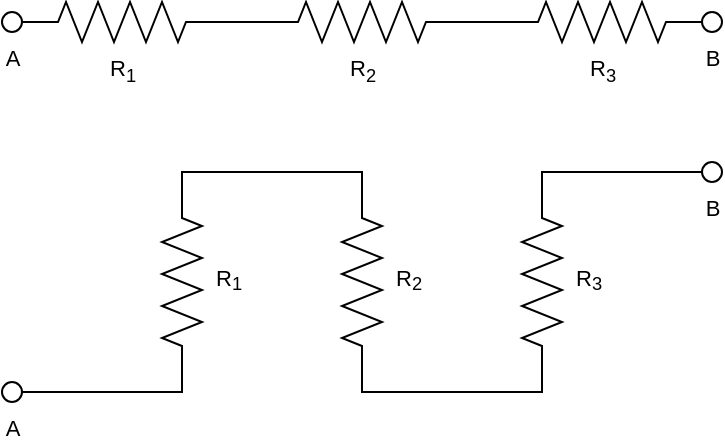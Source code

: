 <mxfile version="28.2.0">
  <diagram name="Page-1" id="PuLOtIR65A3qIiVa_A3N">
    <mxGraphModel dx="672" dy="817" grid="1" gridSize="10" guides="1" tooltips="1" connect="1" arrows="1" fold="1" page="1" pageScale="1" pageWidth="827" pageHeight="1169" math="0" shadow="0">
      <root>
        <mxCell id="0" />
        <mxCell id="1" parent="0" />
        <mxCell id="uKpBhoUJDOv9A9Jneebp-5" value="" style="edgeStyle=none;shape=connector;rounded=0;orthogonalLoop=1;jettySize=auto;html=1;strokeColor=default;align=center;verticalAlign=middle;fontFamily=Helvetica;fontSize=11;fontColor=default;labelBackgroundColor=default;endArrow=none;endFill=0;" parent="1" source="uKpBhoUJDOv9A9Jneebp-3" target="uKpBhoUJDOv9A9Jneebp-4" edge="1">
          <mxGeometry relative="1" as="geometry" />
        </mxCell>
        <mxCell id="uKpBhoUJDOv9A9Jneebp-3" value="R&lt;sub&gt;1&lt;/sub&gt;" style="pointerEvents=1;verticalLabelPosition=bottom;shadow=0;dashed=0;align=center;html=1;verticalAlign=top;shape=mxgraph.electrical.resistors.resistor_2;fontFamily=Helvetica;fontSize=11;fontColor=default;labelBackgroundColor=default;" parent="1" vertex="1">
          <mxGeometry x="120" y="150" width="100" height="20" as="geometry" />
        </mxCell>
        <mxCell id="uKpBhoUJDOv9A9Jneebp-7" value="" style="edgeStyle=none;shape=connector;rounded=0;orthogonalLoop=1;jettySize=auto;html=1;strokeColor=default;align=center;verticalAlign=middle;fontFamily=Helvetica;fontSize=11;fontColor=default;labelBackgroundColor=default;endArrow=none;endFill=0;" parent="1" source="uKpBhoUJDOv9A9Jneebp-4" target="uKpBhoUJDOv9A9Jneebp-6" edge="1">
          <mxGeometry relative="1" as="geometry" />
        </mxCell>
        <mxCell id="uKpBhoUJDOv9A9Jneebp-4" value="R&lt;sub&gt;2&lt;/sub&gt;" style="pointerEvents=1;verticalLabelPosition=bottom;shadow=0;dashed=0;align=center;html=1;verticalAlign=top;shape=mxgraph.electrical.resistors.resistor_2;fontFamily=Helvetica;fontSize=11;fontColor=default;labelBackgroundColor=default;" parent="1" vertex="1">
          <mxGeometry x="240" y="150" width="100" height="20" as="geometry" />
        </mxCell>
        <mxCell id="uKpBhoUJDOv9A9Jneebp-6" value="R&lt;sub&gt;3&lt;/sub&gt;" style="pointerEvents=1;verticalLabelPosition=bottom;shadow=0;dashed=0;align=center;html=1;verticalAlign=top;shape=mxgraph.electrical.resistors.resistor_2;fontFamily=Helvetica;fontSize=11;fontColor=default;labelBackgroundColor=default;" parent="1" vertex="1">
          <mxGeometry x="360" y="150" width="100" height="20" as="geometry" />
        </mxCell>
        <mxCell id="uKpBhoUJDOv9A9Jneebp-8" value="A" style="verticalLabelPosition=bottom;shadow=0;dashed=0;align=center;html=1;verticalAlign=top;strokeWidth=1;shape=ellipse;fontFamily=Helvetica;fontSize=11;fontColor=default;labelBackgroundColor=default;" parent="1" vertex="1">
          <mxGeometry x="110" y="155" width="10" height="10" as="geometry" />
        </mxCell>
        <mxCell id="uKpBhoUJDOv9A9Jneebp-9" value="B" style="verticalLabelPosition=bottom;shadow=0;dashed=0;align=center;html=1;verticalAlign=top;strokeWidth=1;shape=ellipse;fontFamily=Helvetica;fontSize=11;fontColor=default;labelBackgroundColor=default;" parent="1" vertex="1">
          <mxGeometry x="460" y="155" width="10" height="10" as="geometry" />
        </mxCell>
        <mxCell id="uKpBhoUJDOv9A9Jneebp-34" style="edgeStyle=orthogonalEdgeStyle;shape=connector;rounded=0;orthogonalLoop=1;jettySize=auto;html=1;exitX=0;exitY=0.5;exitDx=0;exitDy=0;exitPerimeter=0;entryX=1;entryY=0.5;entryDx=0;entryDy=0;strokeColor=default;align=center;verticalAlign=middle;fontFamily=Helvetica;fontSize=11;fontColor=default;labelBackgroundColor=default;endArrow=none;endFill=0;" parent="1" source="uKpBhoUJDOv9A9Jneebp-13" target="uKpBhoUJDOv9A9Jneebp-22" edge="1">
          <mxGeometry relative="1" as="geometry">
            <Array as="points">
              <mxPoint x="200" y="345" />
            </Array>
          </mxGeometry>
        </mxCell>
        <mxCell id="uKpBhoUJDOv9A9Jneebp-13" value="R&lt;sub&gt;1&lt;/sub&gt;" style="pointerEvents=1;verticalLabelPosition=bottom;shadow=0;dashed=0;align=center;html=1;verticalAlign=top;shape=mxgraph.electrical.resistors.resistor_2;fontFamily=Helvetica;fontSize=11;fontColor=default;labelBackgroundColor=default;rotation=-90;textDirection=vertical-lr;" parent="1" vertex="1">
          <mxGeometry x="150" y="280" width="100" height="20" as="geometry" />
        </mxCell>
        <mxCell id="uKpBhoUJDOv9A9Jneebp-14" value="R&lt;sub&gt;2&lt;/sub&gt;" style="pointerEvents=1;verticalLabelPosition=bottom;shadow=0;dashed=0;align=center;html=1;verticalAlign=top;shape=mxgraph.electrical.resistors.resistor_2;fontFamily=Helvetica;fontSize=11;fontColor=default;labelBackgroundColor=default;rotation=-90;textDirection=vertical-lr;" parent="1" vertex="1">
          <mxGeometry x="240" y="280" width="100" height="20" as="geometry" />
        </mxCell>
        <mxCell id="uKpBhoUJDOv9A9Jneebp-33" style="edgeStyle=orthogonalEdgeStyle;shape=connector;rounded=0;orthogonalLoop=1;jettySize=auto;html=1;exitX=1;exitY=0.5;exitDx=0;exitDy=0;exitPerimeter=0;entryX=0;entryY=0.5;entryDx=0;entryDy=0;strokeColor=default;align=center;verticalAlign=middle;fontFamily=Helvetica;fontSize=11;fontColor=default;labelBackgroundColor=default;endArrow=none;endFill=0;" parent="1" source="uKpBhoUJDOv9A9Jneebp-16" target="uKpBhoUJDOv9A9Jneebp-21" edge="1">
          <mxGeometry relative="1" as="geometry">
            <Array as="points">
              <mxPoint x="380" y="235" />
            </Array>
          </mxGeometry>
        </mxCell>
        <mxCell id="uKpBhoUJDOv9A9Jneebp-16" value="R&lt;sub&gt;3&lt;/sub&gt;" style="pointerEvents=1;verticalLabelPosition=bottom;shadow=0;dashed=0;align=center;html=1;verticalAlign=top;shape=mxgraph.electrical.resistors.resistor_2;fontFamily=Helvetica;fontSize=11;fontColor=default;labelBackgroundColor=default;rotation=-90;textDirection=vertical-lr;" parent="1" vertex="1">
          <mxGeometry x="330" y="280" width="100" height="20" as="geometry" />
        </mxCell>
        <mxCell id="uKpBhoUJDOv9A9Jneebp-21" value="B" style="verticalLabelPosition=bottom;shadow=0;dashed=0;align=center;html=1;verticalAlign=top;strokeWidth=1;shape=ellipse;fontFamily=Helvetica;fontSize=11;fontColor=default;labelBackgroundColor=default;" parent="1" vertex="1">
          <mxGeometry x="460" y="230" width="10" height="10" as="geometry" />
        </mxCell>
        <mxCell id="uKpBhoUJDOv9A9Jneebp-22" value="A" style="verticalLabelPosition=bottom;shadow=0;dashed=0;align=center;html=1;verticalAlign=top;strokeWidth=1;shape=ellipse;fontFamily=Helvetica;fontSize=11;fontColor=default;labelBackgroundColor=default;" parent="1" vertex="1">
          <mxGeometry x="110" y="340" width="10" height="10" as="geometry" />
        </mxCell>
        <mxCell id="uKpBhoUJDOv9A9Jneebp-31" style="edgeStyle=orthogonalEdgeStyle;shape=connector;rounded=0;orthogonalLoop=1;jettySize=auto;html=1;exitX=1;exitY=0.5;exitDx=0;exitDy=0;exitPerimeter=0;entryX=1;entryY=0.5;entryDx=0;entryDy=0;entryPerimeter=0;strokeColor=default;align=center;verticalAlign=middle;fontFamily=Helvetica;fontSize=11;fontColor=default;labelBackgroundColor=default;endArrow=none;endFill=0;" parent="1" source="uKpBhoUJDOv9A9Jneebp-13" target="uKpBhoUJDOv9A9Jneebp-14" edge="1">
          <mxGeometry relative="1" as="geometry">
            <Array as="points">
              <mxPoint x="200" y="235" />
              <mxPoint x="290" y="235" />
            </Array>
          </mxGeometry>
        </mxCell>
        <mxCell id="uKpBhoUJDOv9A9Jneebp-32" style="edgeStyle=orthogonalEdgeStyle;shape=connector;rounded=0;orthogonalLoop=1;jettySize=auto;html=1;exitX=0;exitY=0.5;exitDx=0;exitDy=0;exitPerimeter=0;entryX=0;entryY=0.5;entryDx=0;entryDy=0;entryPerimeter=0;strokeColor=default;align=center;verticalAlign=middle;fontFamily=Helvetica;fontSize=11;fontColor=default;labelBackgroundColor=default;endArrow=none;endFill=0;" parent="1" source="uKpBhoUJDOv9A9Jneebp-14" target="uKpBhoUJDOv9A9Jneebp-16" edge="1">
          <mxGeometry relative="1" as="geometry">
            <Array as="points">
              <mxPoint x="290" y="345" />
              <mxPoint x="380" y="345" />
            </Array>
          </mxGeometry>
        </mxCell>
      </root>
    </mxGraphModel>
  </diagram>
</mxfile>

